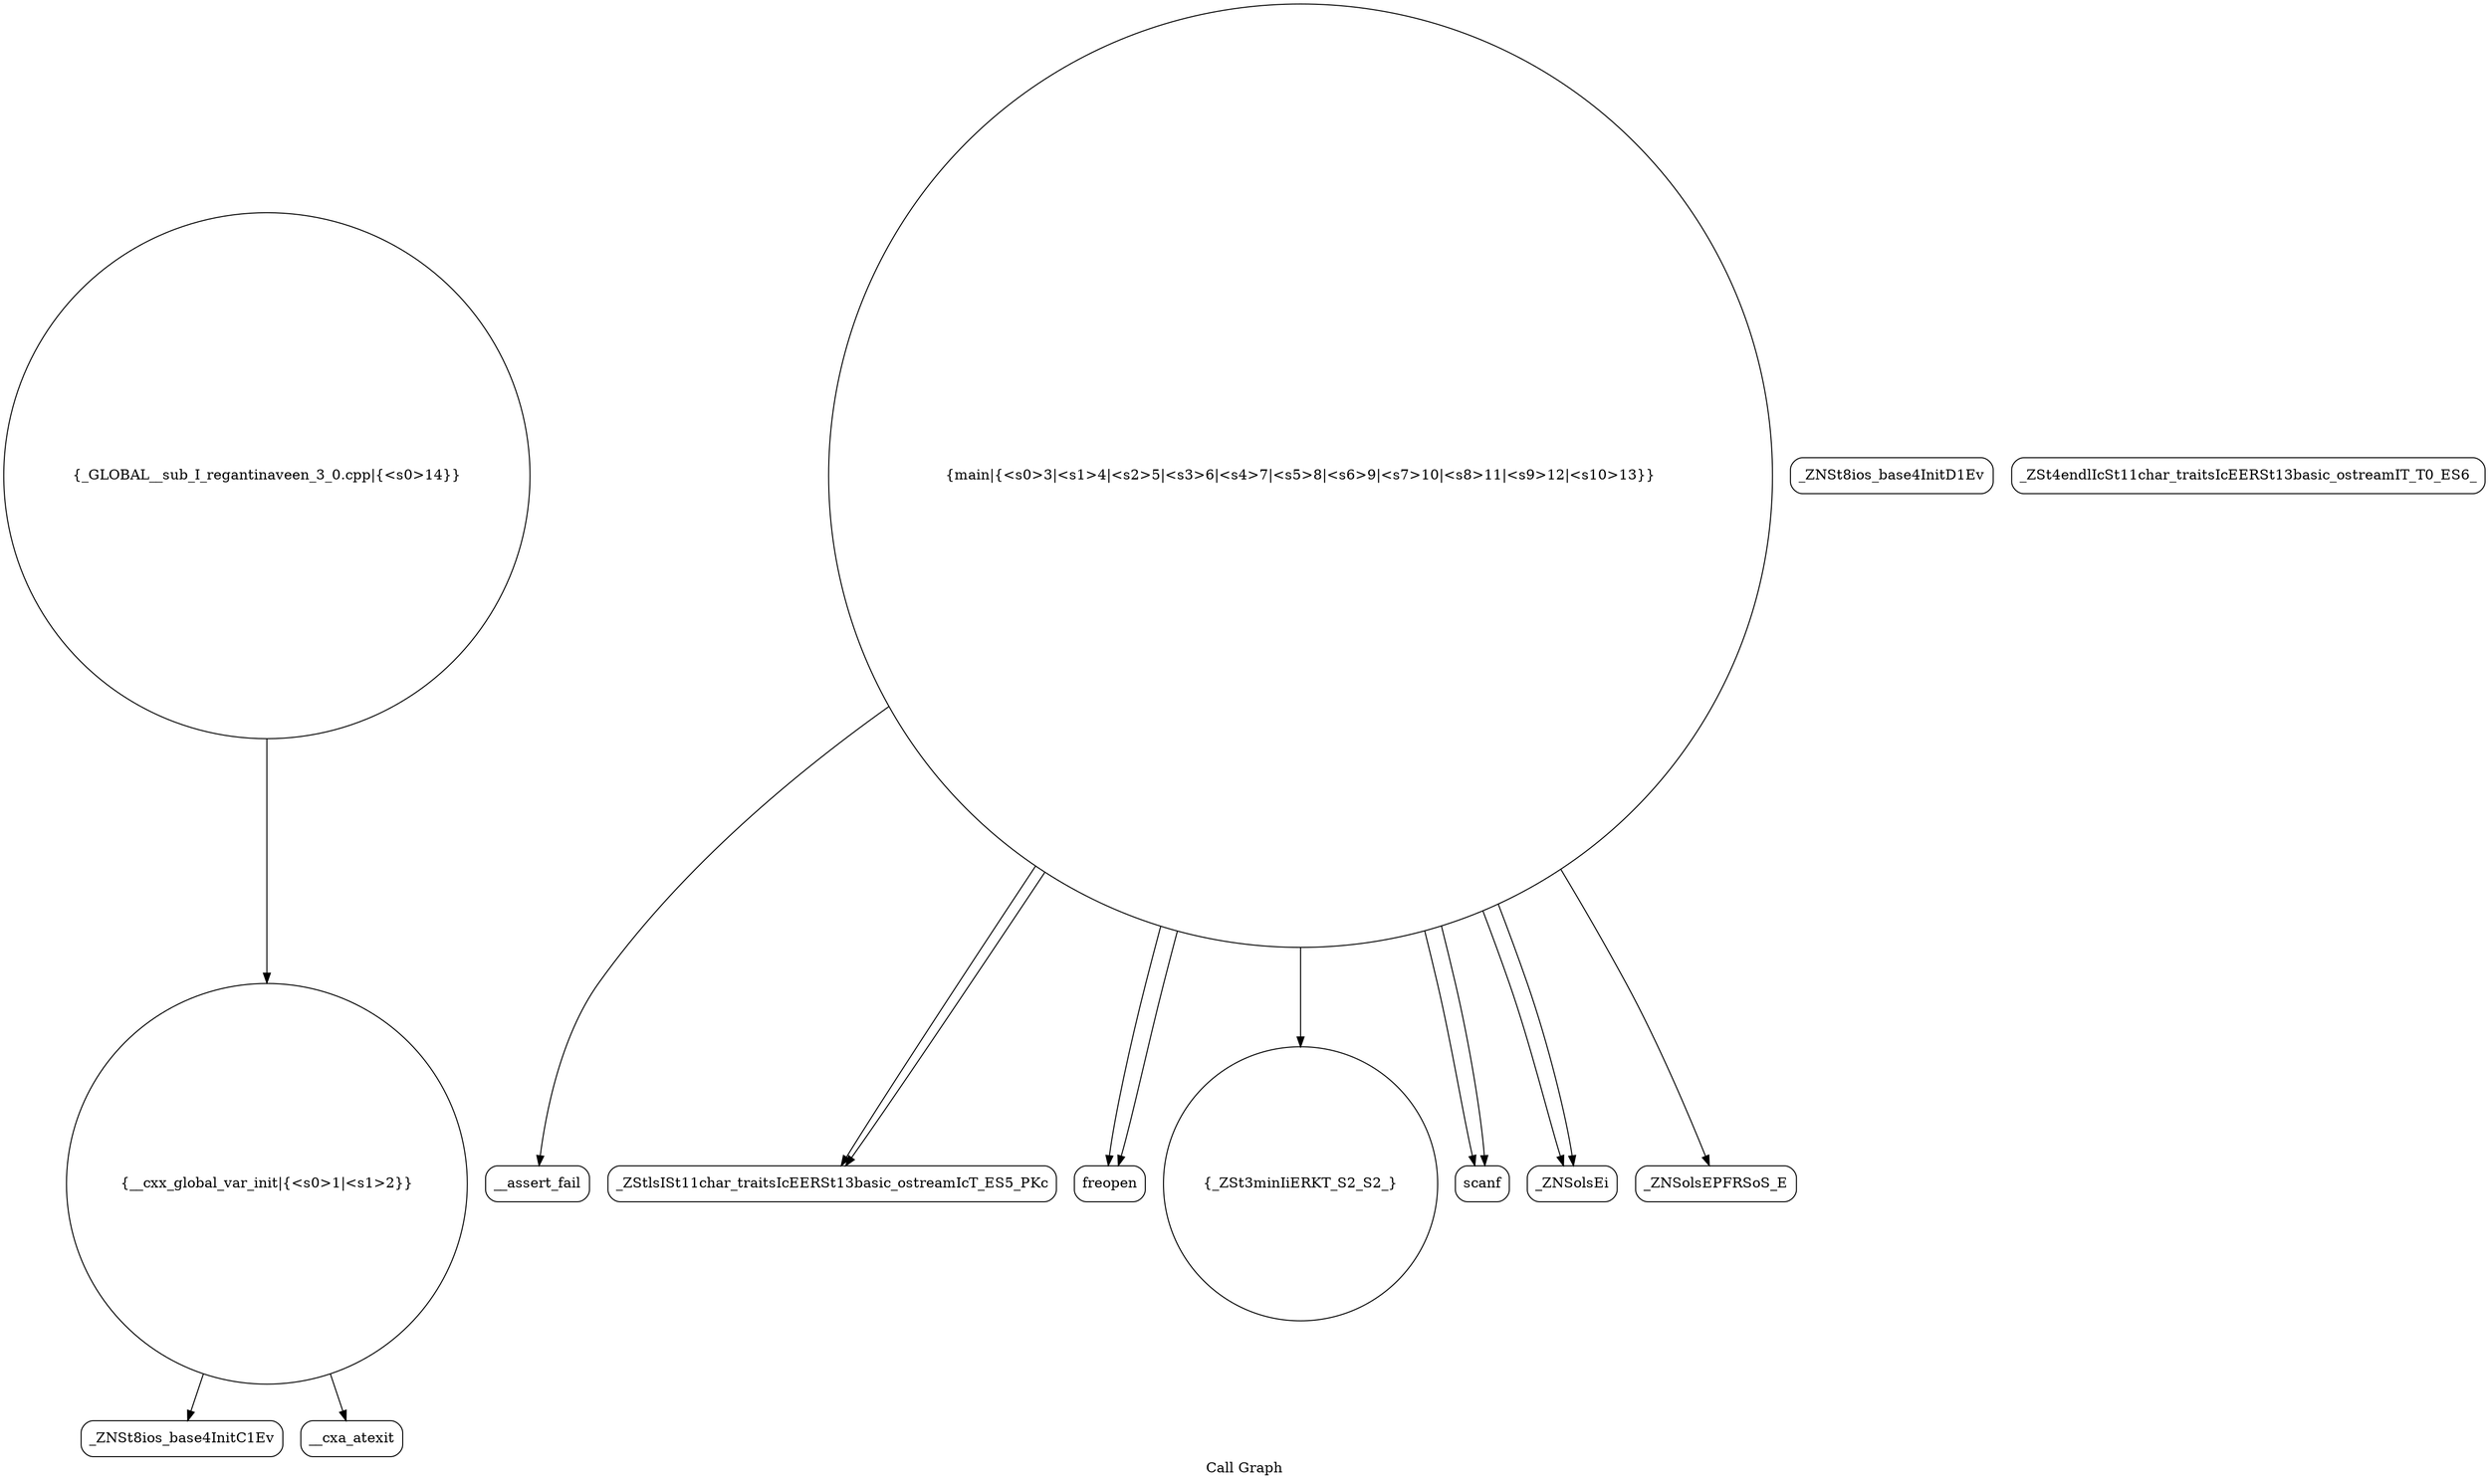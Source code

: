digraph "Call Graph" {
	label="Call Graph";

	Node0x55be0198e230 [shape=record,shape=circle,label="{__cxx_global_var_init|{<s0>1|<s1>2}}"];
	Node0x55be0198e230:s0 -> Node0x55be0198e6c0[color=black];
	Node0x55be0198e230:s1 -> Node0x55be0198e7c0[color=black];
	Node0x55be0198e9c0 [shape=record,shape=Mrecord,label="{__assert_fail}"];
	Node0x55be0198e740 [shape=record,shape=Mrecord,label="{_ZNSt8ios_base4InitD1Ev}"];
	Node0x55be0198eac0 [shape=record,shape=Mrecord,label="{_ZStlsISt11char_traitsIcEERSt13basic_ostreamIcT_ES5_PKc}"];
	Node0x55be0198e840 [shape=record,shape=circle,label="{main|{<s0>3|<s1>4|<s2>5|<s3>6|<s4>7|<s5>8|<s6>9|<s7>10|<s8>11|<s9>12|<s10>13}}"];
	Node0x55be0198e840:s0 -> Node0x55be0198e8c0[color=black];
	Node0x55be0198e840:s1 -> Node0x55be0198e8c0[color=black];
	Node0x55be0198e840:s2 -> Node0x55be0198e940[color=black];
	Node0x55be0198e840:s3 -> Node0x55be0198e9c0[color=black];
	Node0x55be0198e840:s4 -> Node0x55be0198ea40[color=black];
	Node0x55be0198e840:s5 -> Node0x55be0198ea40[color=black];
	Node0x55be0198e840:s6 -> Node0x55be0198eac0[color=black];
	Node0x55be0198e840:s7 -> Node0x55be0198eb40[color=black];
	Node0x55be0198e840:s8 -> Node0x55be0198eac0[color=black];
	Node0x55be0198e840:s9 -> Node0x55be0198eb40[color=black];
	Node0x55be0198e840:s10 -> Node0x55be0198ebc0[color=black];
	Node0x55be0198ebc0 [shape=record,shape=Mrecord,label="{_ZNSolsEPFRSoS_E}"];
	Node0x55be0198e940 [shape=record,shape=circle,label="{_ZSt3minIiERKT_S2_S2_}"];
	Node0x55be0198ecc0 [shape=record,shape=circle,label="{_GLOBAL__sub_I_regantinaveen_3_0.cpp|{<s0>14}}"];
	Node0x55be0198ecc0:s0 -> Node0x55be0198e230[color=black];
	Node0x55be0198e6c0 [shape=record,shape=Mrecord,label="{_ZNSt8ios_base4InitC1Ev}"];
	Node0x55be0198ea40 [shape=record,shape=Mrecord,label="{scanf}"];
	Node0x55be0198e7c0 [shape=record,shape=Mrecord,label="{__cxa_atexit}"];
	Node0x55be0198eb40 [shape=record,shape=Mrecord,label="{_ZNSolsEi}"];
	Node0x55be0198e8c0 [shape=record,shape=Mrecord,label="{freopen}"];
	Node0x55be0198ec40 [shape=record,shape=Mrecord,label="{_ZSt4endlIcSt11char_traitsIcEERSt13basic_ostreamIT_T0_ES6_}"];
}
